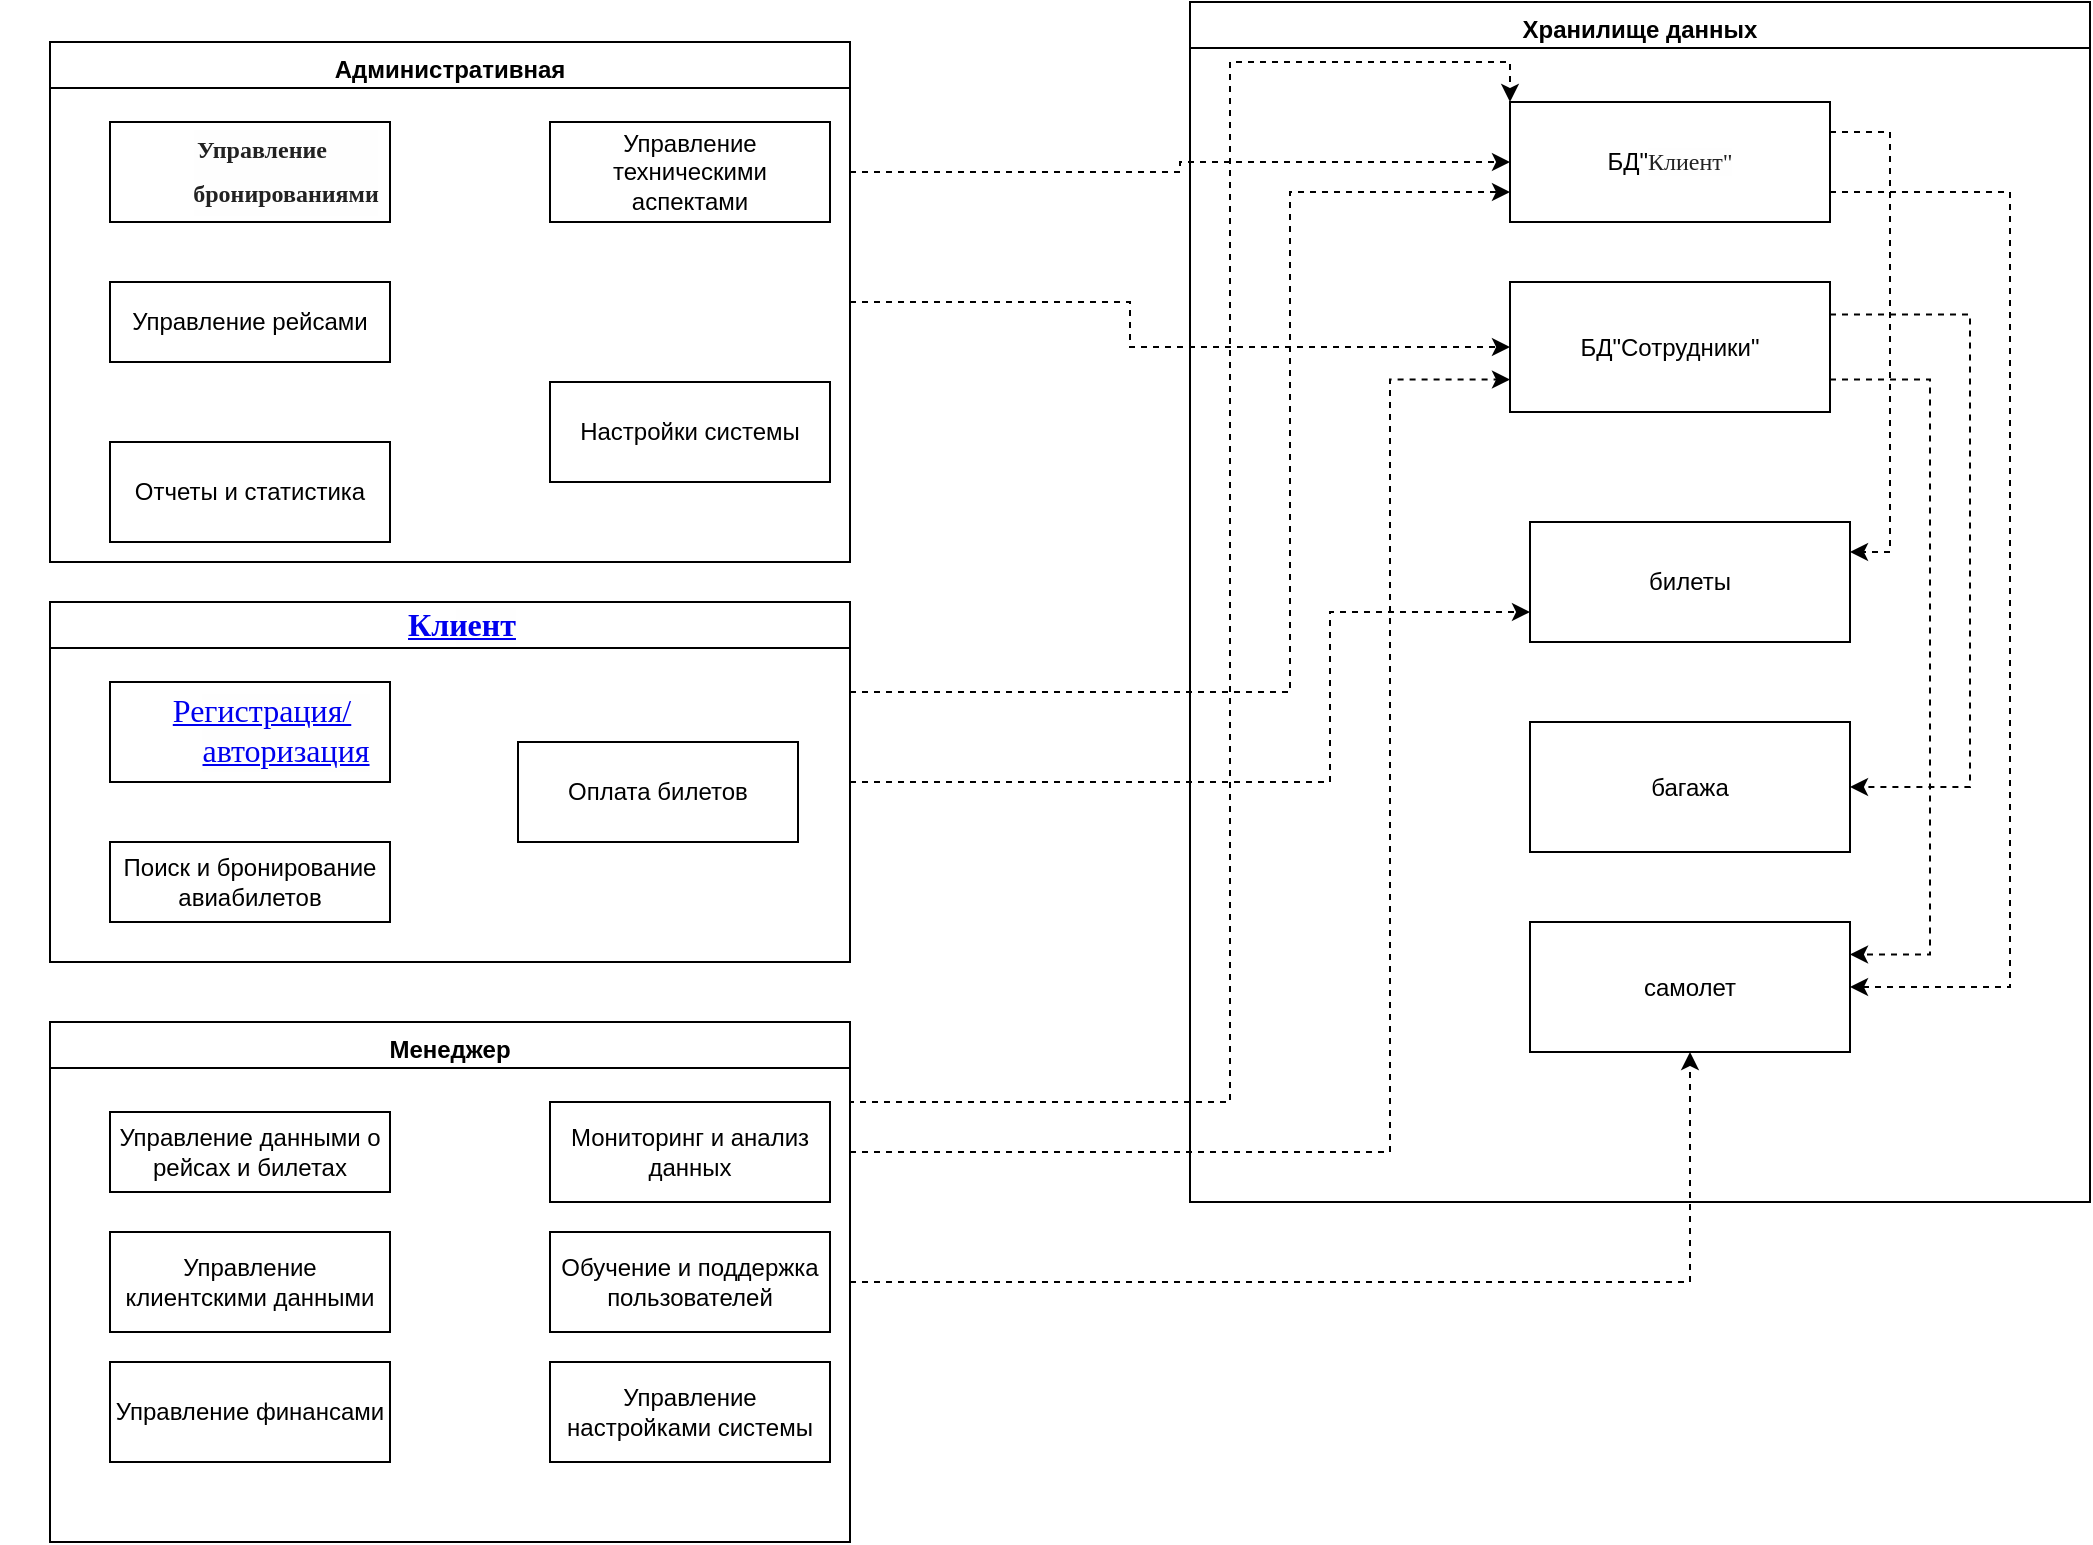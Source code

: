 <mxfile version="21.0.2" type="device"><diagram id="C5RBs43oDa-KdzZeNtuy" name="Page-1"><mxGraphModel dx="1122" dy="725" grid="1" gridSize="10" guides="1" tooltips="1" connect="1" arrows="1" fold="1" page="1" pageScale="1" pageWidth="827" pageHeight="1169" math="0" shadow="0"><root><mxCell id="WIyWlLk6GJQsqaUBKTNV-0"/><mxCell id="WIyWlLk6GJQsqaUBKTNV-1" parent="WIyWlLk6GJQsqaUBKTNV-0"/><mxCell id="GAZC6rKZsqNgXB-j7F83-48" style="edgeStyle=orthogonalEdgeStyle;rounded=0;orthogonalLoop=1;jettySize=auto;html=1;exitX=1;exitY=0.5;exitDx=0;exitDy=0;entryX=0;entryY=0.5;entryDx=0;entryDy=0;dashed=1;" edge="1" parent="WIyWlLk6GJQsqaUBKTNV-1" source="GAZC6rKZsqNgXB-j7F83-0" target="GAZC6rKZsqNgXB-j7F83-25"><mxGeometry relative="1" as="geometry"><Array as="points"><mxPoint x="650" y="290"/><mxPoint x="650" y="313"/></Array></mxGeometry></mxCell><mxCell id="GAZC6rKZsqNgXB-j7F83-52" style="edgeStyle=orthogonalEdgeStyle;rounded=0;orthogonalLoop=1;jettySize=auto;html=1;exitX=1;exitY=0.25;exitDx=0;exitDy=0;entryX=0;entryY=0.5;entryDx=0;entryDy=0;dashed=1;" edge="1" parent="WIyWlLk6GJQsqaUBKTNV-1" source="GAZC6rKZsqNgXB-j7F83-0" target="GAZC6rKZsqNgXB-j7F83-21"><mxGeometry relative="1" as="geometry"/></mxCell><mxCell id="GAZC6rKZsqNgXB-j7F83-0" value="Административная&lt;span style=&quot;font-size: medium; font-weight: 400; text-align: start;&quot;&gt;&lt;/span&gt;" style="swimlane;whiteSpace=wrap;html=1;" vertex="1" parent="WIyWlLk6GJQsqaUBKTNV-1"><mxGeometry x="110" y="160" width="400" height="260" as="geometry"/></mxCell><mxCell id="GAZC6rKZsqNgXB-j7F83-1" value="&lt;h4 style=&quot;margin: 15pt 45pt 15pt 72pt; font-family: &amp;quot;Times New Roman&amp;quot;, serif; text-indent: -18pt; line-height: 18.4px; background: rgb(254, 254, 254);&quot;&gt;&lt;span style=&quot;line-height: 21.467px; color: rgb(34, 34, 34);&quot; lang=&quot;RU&quot;&gt;&lt;font style=&quot;font-size: 12px;&quot;&gt;Управление бронированиями&lt;/font&gt;&lt;/span&gt;&lt;/h4&gt;" style="rounded=0;whiteSpace=wrap;html=1;align=center;" vertex="1" parent="GAZC6rKZsqNgXB-j7F83-0"><mxGeometry x="30" y="40" width="140" height="50" as="geometry"/></mxCell><mxCell id="GAZC6rKZsqNgXB-j7F83-7" value="Управление рейсами" style="rounded=0;whiteSpace=wrap;html=1;" vertex="1" parent="GAZC6rKZsqNgXB-j7F83-0"><mxGeometry x="30" y="120" width="140" height="40" as="geometry"/></mxCell><mxCell id="GAZC6rKZsqNgXB-j7F83-9" value="Отчеты и статистика" style="rounded=0;whiteSpace=wrap;html=1;" vertex="1" parent="GAZC6rKZsqNgXB-j7F83-0"><mxGeometry x="30" y="200" width="140" height="50" as="geometry"/></mxCell><mxCell id="GAZC6rKZsqNgXB-j7F83-10" value="Настройки системы" style="rounded=0;whiteSpace=wrap;html=1;" vertex="1" parent="GAZC6rKZsqNgXB-j7F83-0"><mxGeometry x="250" y="170" width="140" height="50" as="geometry"/></mxCell><mxCell id="GAZC6rKZsqNgXB-j7F83-11" value="Управление техническими аспектами" style="rounded=0;whiteSpace=wrap;html=1;" vertex="1" parent="GAZC6rKZsqNgXB-j7F83-0"><mxGeometry x="250" y="40" width="140" height="50" as="geometry"/></mxCell><mxCell id="GAZC6rKZsqNgXB-j7F83-20" value="Хранилище данных&lt;span style=&quot;font-size: medium; font-weight: 400; text-align: start;&quot;&gt;&lt;/span&gt;" style="swimlane;whiteSpace=wrap;html=1;" vertex="1" parent="WIyWlLk6GJQsqaUBKTNV-1"><mxGeometry x="680" y="140" width="450" height="600" as="geometry"/></mxCell><mxCell id="GAZC6rKZsqNgXB-j7F83-60" style="edgeStyle=orthogonalEdgeStyle;rounded=0;orthogonalLoop=1;jettySize=auto;html=1;exitX=1;exitY=0.25;exitDx=0;exitDy=0;entryX=1;entryY=0.25;entryDx=0;entryDy=0;dashed=1;" edge="1" parent="GAZC6rKZsqNgXB-j7F83-20" source="GAZC6rKZsqNgXB-j7F83-21" target="GAZC6rKZsqNgXB-j7F83-22"><mxGeometry relative="1" as="geometry"/></mxCell><mxCell id="GAZC6rKZsqNgXB-j7F83-62" style="edgeStyle=orthogonalEdgeStyle;rounded=0;orthogonalLoop=1;jettySize=auto;html=1;exitX=1;exitY=0.75;exitDx=0;exitDy=0;entryX=1;entryY=0.5;entryDx=0;entryDy=0;dashed=1;" edge="1" parent="GAZC6rKZsqNgXB-j7F83-20" source="GAZC6rKZsqNgXB-j7F83-21" target="GAZC6rKZsqNgXB-j7F83-24"><mxGeometry relative="1" as="geometry"><Array as="points"><mxPoint x="410" y="95"/><mxPoint x="410" y="493"/></Array></mxGeometry></mxCell><mxCell id="GAZC6rKZsqNgXB-j7F83-21" value="БД&quot;&lt;span style=&quot;color: rgb(34, 34, 34); font-family: &amp;quot;Times New Roman&amp;quot;, serif; background-color: rgb(254, 254, 254); text-indent: -18pt;&quot;&gt;Клиент&quot;&lt;/span&gt;" style="rounded=0;whiteSpace=wrap;html=1;align=center;" vertex="1" parent="GAZC6rKZsqNgXB-j7F83-20"><mxGeometry x="160" y="50" width="160" height="60" as="geometry"/></mxCell><mxCell id="GAZC6rKZsqNgXB-j7F83-22" value="билеты" style="rounded=0;whiteSpace=wrap;html=1;" vertex="1" parent="GAZC6rKZsqNgXB-j7F83-20"><mxGeometry x="170" y="260" width="160" height="60" as="geometry"/></mxCell><mxCell id="GAZC6rKZsqNgXB-j7F83-23" value="багажа" style="rounded=0;whiteSpace=wrap;html=1;" vertex="1" parent="GAZC6rKZsqNgXB-j7F83-20"><mxGeometry x="170" y="360" width="160" height="65" as="geometry"/></mxCell><mxCell id="GAZC6rKZsqNgXB-j7F83-24" value="самолет" style="rounded=0;whiteSpace=wrap;html=1;" vertex="1" parent="GAZC6rKZsqNgXB-j7F83-20"><mxGeometry x="170" y="460" width="160" height="65" as="geometry"/></mxCell><mxCell id="GAZC6rKZsqNgXB-j7F83-61" style="edgeStyle=orthogonalEdgeStyle;rounded=0;orthogonalLoop=1;jettySize=auto;html=1;exitX=1;exitY=0.25;exitDx=0;exitDy=0;entryX=1;entryY=0.5;entryDx=0;entryDy=0;dashed=1;" edge="1" parent="GAZC6rKZsqNgXB-j7F83-20" source="GAZC6rKZsqNgXB-j7F83-25" target="GAZC6rKZsqNgXB-j7F83-23"><mxGeometry relative="1" as="geometry"><Array as="points"><mxPoint x="390" y="156"/><mxPoint x="390" y="393"/></Array></mxGeometry></mxCell><mxCell id="GAZC6rKZsqNgXB-j7F83-64" style="edgeStyle=orthogonalEdgeStyle;rounded=0;orthogonalLoop=1;jettySize=auto;html=1;exitX=1;exitY=0.75;exitDx=0;exitDy=0;entryX=1;entryY=0.25;entryDx=0;entryDy=0;dashed=1;" edge="1" parent="GAZC6rKZsqNgXB-j7F83-20" source="GAZC6rKZsqNgXB-j7F83-25" target="GAZC6rKZsqNgXB-j7F83-24"><mxGeometry relative="1" as="geometry"><Array as="points"><mxPoint x="370" y="189"/><mxPoint x="370" y="476"/></Array></mxGeometry></mxCell><mxCell id="GAZC6rKZsqNgXB-j7F83-25" value="БД&quot;Сотрудники&quot;" style="rounded=0;whiteSpace=wrap;html=1;" vertex="1" parent="GAZC6rKZsqNgXB-j7F83-20"><mxGeometry x="160" y="140" width="160" height="65" as="geometry"/></mxCell><mxCell id="GAZC6rKZsqNgXB-j7F83-53" style="edgeStyle=orthogonalEdgeStyle;rounded=0;orthogonalLoop=1;jettySize=auto;html=1;exitX=1;exitY=0.25;exitDx=0;exitDy=0;entryX=0;entryY=0.75;entryDx=0;entryDy=0;dashed=1;" edge="1" parent="WIyWlLk6GJQsqaUBKTNV-1" source="GAZC6rKZsqNgXB-j7F83-26" target="GAZC6rKZsqNgXB-j7F83-21"><mxGeometry relative="1" as="geometry"><Array as="points"><mxPoint x="730" y="485"/><mxPoint x="730" y="235"/></Array></mxGeometry></mxCell><mxCell id="GAZC6rKZsqNgXB-j7F83-54" style="edgeStyle=orthogonalEdgeStyle;rounded=0;orthogonalLoop=1;jettySize=auto;html=1;exitX=1;exitY=0.5;exitDx=0;exitDy=0;entryX=0;entryY=0.75;entryDx=0;entryDy=0;dashed=1;" edge="1" parent="WIyWlLk6GJQsqaUBKTNV-1" source="GAZC6rKZsqNgXB-j7F83-26" target="GAZC6rKZsqNgXB-j7F83-22"><mxGeometry relative="1" as="geometry"><Array as="points"><mxPoint x="750" y="530"/><mxPoint x="750" y="445"/></Array></mxGeometry></mxCell><mxCell id="GAZC6rKZsqNgXB-j7F83-26" value="&lt;h4 style=&quot;border-color: var(--border-color); margin: 15pt 45pt 15pt 72pt; font-family: &amp;quot;Times New Roman&amp;quot;, serif; text-indent: -18pt; line-height: 18.4px; background: rgb(254, 254, 254);&quot;&gt;&lt;a style=&quot;border-color: var(--border-color); font-size: medium; text-align: start; text-indent: 0px;&quot; name=&quot;OLE_LINK49&quot;&gt;Клиент&lt;/a&gt;&lt;/h4&gt;" style="swimlane;whiteSpace=wrap;html=1;" vertex="1" parent="WIyWlLk6GJQsqaUBKTNV-1"><mxGeometry x="110" y="440" width="400" height="180" as="geometry"/></mxCell><mxCell id="GAZC6rKZsqNgXB-j7F83-27" value="&lt;h4 style=&quot;margin: 15pt 45pt 15pt 72pt; font-family: &amp;quot;Times New Roman&amp;quot;, serif; text-indent: -18pt; line-height: 18.4px; background: rgb(254, 254, 254);&quot;&gt;&lt;a style=&quot;font-size: medium; font-weight: 400; text-align: start; text-indent: 0px;&quot; name=&quot;OLE_LINK49&quot;&gt;Регистрация/авторизация&lt;/a&gt;&lt;br&gt;&lt;/h4&gt;" style="rounded=0;whiteSpace=wrap;html=1;align=center;" vertex="1" parent="GAZC6rKZsqNgXB-j7F83-26"><mxGeometry x="30" y="40" width="140" height="50" as="geometry"/></mxCell><mxCell id="GAZC6rKZsqNgXB-j7F83-28" value="Поиск и бронирование авиабилетов" style="rounded=0;whiteSpace=wrap;html=1;" vertex="1" parent="GAZC6rKZsqNgXB-j7F83-26"><mxGeometry x="30" y="120" width="140" height="40" as="geometry"/></mxCell><mxCell id="GAZC6rKZsqNgXB-j7F83-29" value="Оплата билетов" style="rounded=0;whiteSpace=wrap;html=1;" vertex="1" parent="GAZC6rKZsqNgXB-j7F83-26"><mxGeometry x="234" y="70" width="140" height="50" as="geometry"/></mxCell><mxCell id="GAZC6rKZsqNgXB-j7F83-55" style="edgeStyle=orthogonalEdgeStyle;rounded=0;orthogonalLoop=1;jettySize=auto;html=1;exitX=1;exitY=0.25;exitDx=0;exitDy=0;entryX=0;entryY=0.75;entryDx=0;entryDy=0;dashed=1;" edge="1" parent="WIyWlLk6GJQsqaUBKTNV-1" source="GAZC6rKZsqNgXB-j7F83-33" target="GAZC6rKZsqNgXB-j7F83-25"><mxGeometry relative="1" as="geometry"><Array as="points"><mxPoint x="780" y="715"/><mxPoint x="780" y="329"/></Array></mxGeometry></mxCell><mxCell id="GAZC6rKZsqNgXB-j7F83-56" style="edgeStyle=orthogonalEdgeStyle;rounded=0;orthogonalLoop=1;jettySize=auto;html=1;exitX=1;exitY=0.25;exitDx=0;exitDy=0;entryX=0;entryY=0;entryDx=0;entryDy=0;dashed=1;" edge="1" parent="WIyWlLk6GJQsqaUBKTNV-1" source="GAZC6rKZsqNgXB-j7F83-33" target="GAZC6rKZsqNgXB-j7F83-21"><mxGeometry relative="1" as="geometry"><Array as="points"><mxPoint x="510" y="690"/><mxPoint x="700" y="690"/><mxPoint x="700" y="170"/><mxPoint x="840" y="170"/></Array></mxGeometry></mxCell><mxCell id="GAZC6rKZsqNgXB-j7F83-65" style="edgeStyle=orthogonalEdgeStyle;rounded=0;orthogonalLoop=1;jettySize=auto;html=1;exitX=1;exitY=0.5;exitDx=0;exitDy=0;entryX=0.5;entryY=1;entryDx=0;entryDy=0;dashed=1;" edge="1" parent="WIyWlLk6GJQsqaUBKTNV-1" source="GAZC6rKZsqNgXB-j7F83-33" target="GAZC6rKZsqNgXB-j7F83-24"><mxGeometry relative="1" as="geometry"/></mxCell><mxCell id="GAZC6rKZsqNgXB-j7F83-33" value="Менеджер&lt;span style=&quot;font-size: medium; font-weight: 400; text-align: start;&quot;&gt;&lt;/span&gt;" style="swimlane;whiteSpace=wrap;html=1;" vertex="1" parent="WIyWlLk6GJQsqaUBKTNV-1"><mxGeometry x="110" y="650" width="400" height="260" as="geometry"/></mxCell><mxCell id="GAZC6rKZsqNgXB-j7F83-35" value="Управление данными о рейсах и билетах" style="rounded=0;whiteSpace=wrap;html=1;" vertex="1" parent="GAZC6rKZsqNgXB-j7F83-33"><mxGeometry x="30" y="45" width="140" height="40" as="geometry"/></mxCell><mxCell id="GAZC6rKZsqNgXB-j7F83-36" value="Управление финансами" style="rounded=0;whiteSpace=wrap;html=1;" vertex="1" parent="GAZC6rKZsqNgXB-j7F83-33"><mxGeometry x="30" y="170" width="140" height="50" as="geometry"/></mxCell><mxCell id="GAZC6rKZsqNgXB-j7F83-37" value="Управление настройками системы" style="rounded=0;whiteSpace=wrap;html=1;" vertex="1" parent="GAZC6rKZsqNgXB-j7F83-33"><mxGeometry x="250" y="170" width="140" height="50" as="geometry"/></mxCell><mxCell id="GAZC6rKZsqNgXB-j7F83-38" value="Мониторинг и анализ данных" style="rounded=0;whiteSpace=wrap;html=1;" vertex="1" parent="GAZC6rKZsqNgXB-j7F83-33"><mxGeometry x="250" y="40" width="140" height="50" as="geometry"/></mxCell><mxCell id="GAZC6rKZsqNgXB-j7F83-39" value="Управление клиентскими данными" style="rounded=0;whiteSpace=wrap;html=1;" vertex="1" parent="GAZC6rKZsqNgXB-j7F83-33"><mxGeometry x="30" y="105" width="140" height="50" as="geometry"/></mxCell><mxCell id="GAZC6rKZsqNgXB-j7F83-40" value="Обучение и поддержка пользователей" style="rounded=0;whiteSpace=wrap;html=1;" vertex="1" parent="GAZC6rKZsqNgXB-j7F83-33"><mxGeometry x="250" y="105" width="140" height="50" as="geometry"/></mxCell></root></mxGraphModel></diagram></mxfile>